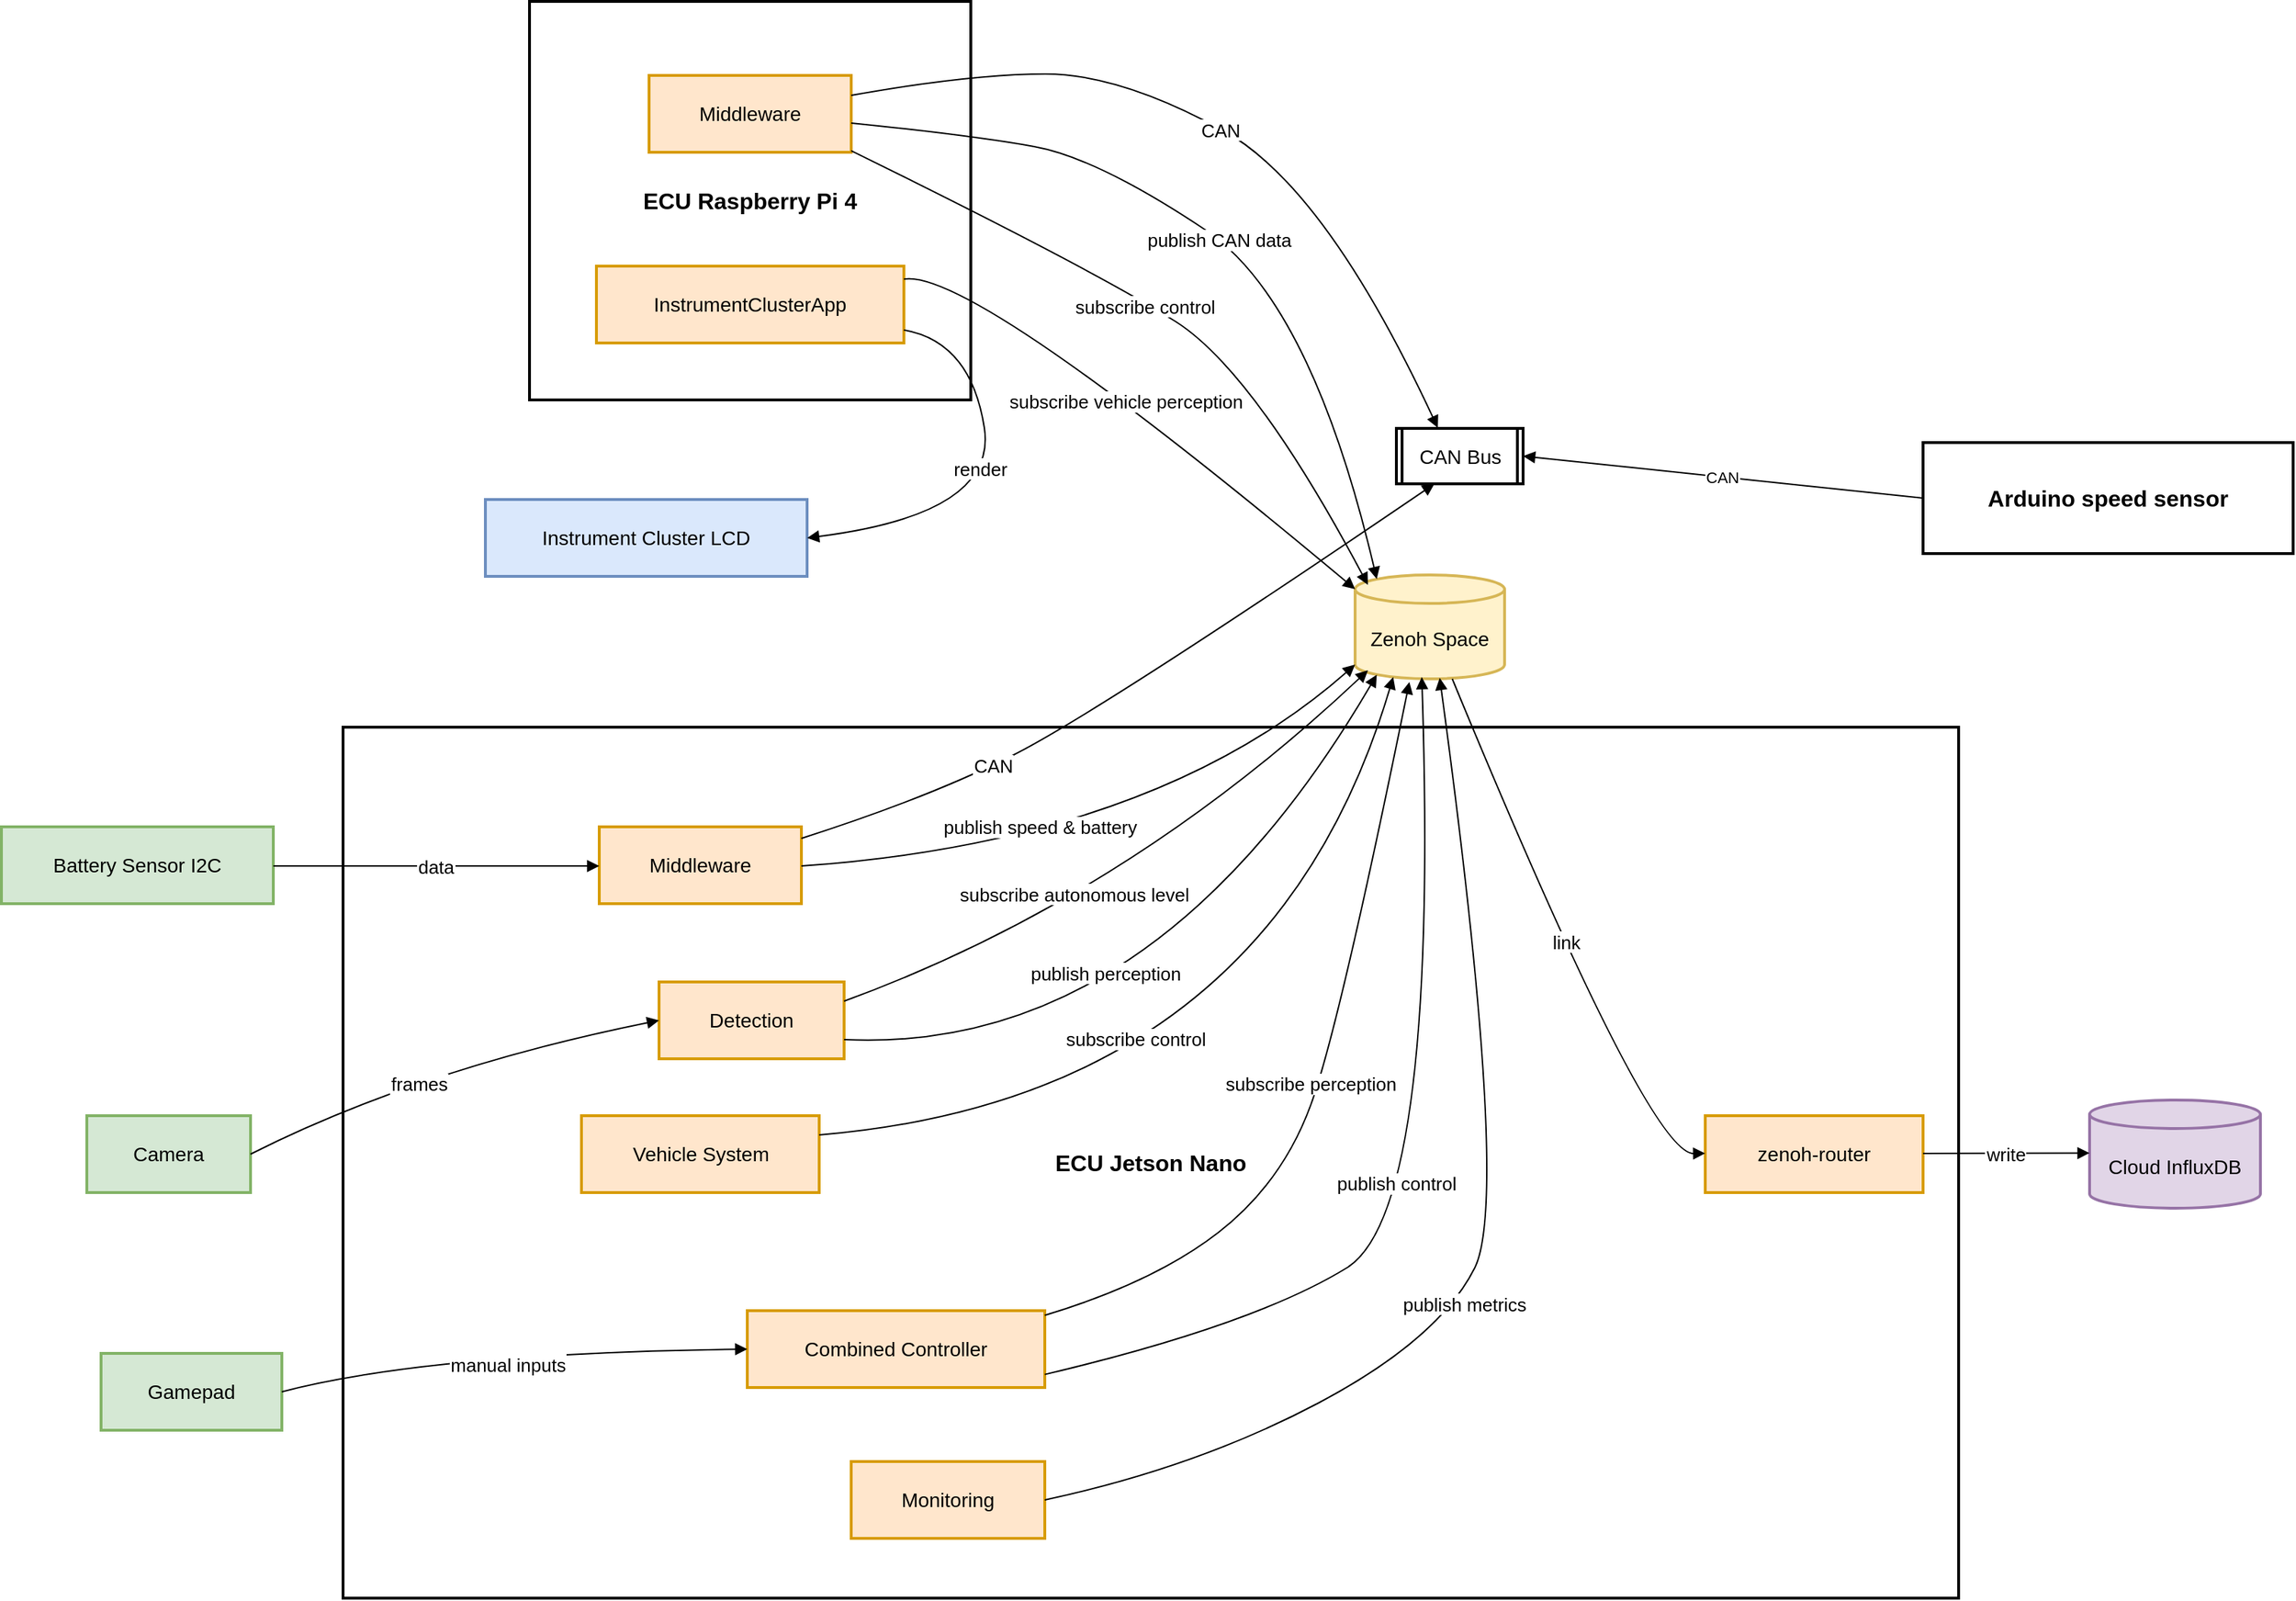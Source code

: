 <mxfile version="28.1.1">
  <diagram name="Page-1" id="OM_sHuSEF1frfqFUFy3i">
    <mxGraphModel dx="1572" dy="1508" grid="1" gridSize="10" guides="1" tooltips="1" connect="1" arrows="1" fold="1" page="1" pageScale="1" pageWidth="850" pageHeight="1100" math="0" shadow="0">
      <root>
        <mxCell id="0" />
        <mxCell id="1" parent="0" />
        <mxCell id="tz2Queb-3kquGu2dCrOk-1" value="ECU Raspberry Pi 4" style="whiteSpace=wrap;strokeWidth=2;fontSize=16;fontStyle=1" parent="1" vertex="1">
          <mxGeometry x="391" y="20" width="310" height="280" as="geometry" />
        </mxCell>
        <mxCell id="tz2Queb-3kquGu2dCrOk-2" value="ECU Jetson Nano" style="whiteSpace=wrap;strokeWidth=2;fontSize=16;fontStyle=1" parent="1" vertex="1">
          <mxGeometry x="260" y="530" width="1135" height="612" as="geometry" />
        </mxCell>
        <mxCell id="tz2Queb-3kquGu2dCrOk-3" value="CAN Bus" style="strokeWidth=2;shape=process;whiteSpace=wrap;size=0.04;fontSize=14;" parent="1" vertex="1">
          <mxGeometry x="1000" y="320" width="89" height="39" as="geometry" />
        </mxCell>
        <mxCell id="tz2Queb-3kquGu2dCrOk-4" value="Zenoh Space" style="shape=cylinder3;boundedLbl=1;backgroundOutline=1;size=10;strokeWidth=2;whiteSpace=wrap;fillColor=#fff2cc;strokeColor=#d6b656;fontSize=14;" parent="1" vertex="1">
          <mxGeometry x="971" y="423" width="105" height="73" as="geometry" />
        </mxCell>
        <mxCell id="tz2Queb-3kquGu2dCrOk-5" value="Cloud InfluxDB" style="shape=cylinder3;boundedLbl=1;backgroundOutline=1;size=10;strokeWidth=2;whiteSpace=wrap;fillColor=#e1d5e7;strokeColor=#9673a6;fontSize=14;" parent="1" vertex="1">
          <mxGeometry x="1487" y="792" width="120" height="76" as="geometry" />
        </mxCell>
        <mxCell id="tz2Queb-3kquGu2dCrOk-6" value="Arduino speed sensor" style="whiteSpace=wrap;strokeWidth=2;fontSize=16;fontStyle=1" parent="1" vertex="1">
          <mxGeometry x="1370" y="330" width="260" height="78" as="geometry" />
        </mxCell>
        <mxCell id="tz2Queb-3kquGu2dCrOk-7" value="Camera" style="whiteSpace=wrap;strokeWidth=2;fillColor=#d5e8d4;strokeColor=#82b366;fontSize=14;" parent="1" vertex="1">
          <mxGeometry x="80" y="803" width="115" height="54" as="geometry" />
        </mxCell>
        <mxCell id="tz2Queb-3kquGu2dCrOk-8" value="Gamepad" style="whiteSpace=wrap;strokeWidth=2;fillColor=#d5e8d4;strokeColor=#82b366;fontSize=14;" parent="1" vertex="1">
          <mxGeometry x="90" y="970" width="127" height="54" as="geometry" />
        </mxCell>
        <mxCell id="tz2Queb-3kquGu2dCrOk-9" value="Instrument Cluster LCD" style="whiteSpace=wrap;strokeWidth=2;fillColor=#dae8fc;strokeColor=#6c8ebf;fontSize=14;" parent="1" vertex="1">
          <mxGeometry x="360" y="370" width="226" height="54" as="geometry" />
        </mxCell>
        <mxCell id="tz2Queb-3kquGu2dCrOk-10" value="Detection" style="whiteSpace=wrap;strokeWidth=2;fillColor=#ffe6cc;strokeColor=#d79b00;fontSize=14;" parent="1" vertex="1">
          <mxGeometry x="482" y="709" width="130" height="54" as="geometry" />
        </mxCell>
        <mxCell id="tz2Queb-3kquGu2dCrOk-11" value="Combined Controller" style="whiteSpace=wrap;strokeWidth=2;fillColor=#ffe6cc;strokeColor=#d79b00;fontSize=14;" parent="1" vertex="1">
          <mxGeometry x="544" y="940" width="209" height="54" as="geometry" />
        </mxCell>
        <mxCell id="tz2Queb-3kquGu2dCrOk-12" value="Vehicle System" style="whiteSpace=wrap;strokeWidth=2;fillColor=#ffe6cc;strokeColor=#d79b00;fontSize=14;" parent="1" vertex="1">
          <mxGeometry x="427.5" y="803" width="167" height="54" as="geometry" />
        </mxCell>
        <mxCell id="tz2Queb-3kquGu2dCrOk-13" value="Middleware" style="whiteSpace=wrap;strokeWidth=2;fillColor=#ffe6cc;strokeColor=#d79b00;fontSize=14;" parent="1" vertex="1">
          <mxGeometry x="440" y="600" width="142" height="54" as="geometry" />
        </mxCell>
        <mxCell id="tz2Queb-3kquGu2dCrOk-14" value="Battery Sensor I2C" style="whiteSpace=wrap;strokeWidth=2;fillColor=#d5e8d4;strokeColor=#82b366;fontSize=14;" parent="1" vertex="1">
          <mxGeometry x="20" y="600" width="191" height="54" as="geometry" />
        </mxCell>
        <mxCell id="tz2Queb-3kquGu2dCrOk-15" value="Monitoring" style="whiteSpace=wrap;strokeWidth=2;fillColor=#ffe6cc;strokeColor=#d79b00;fontSize=14;" parent="1" vertex="1">
          <mxGeometry x="617" y="1046" width="136" height="54" as="geometry" />
        </mxCell>
        <mxCell id="tz2Queb-3kquGu2dCrOk-16" value="zenoh-router" style="whiteSpace=wrap;strokeWidth=2;fillColor=#ffe6cc;strokeColor=#d79b00;fontSize=14;" parent="1" vertex="1">
          <mxGeometry x="1217" y="803" width="153" height="54" as="geometry" />
        </mxCell>
        <mxCell id="tz2Queb-3kquGu2dCrOk-17" value="Middleware" style="whiteSpace=wrap;strokeWidth=2;fillColor=#ffe6cc;strokeColor=#d79b00;fontSize=14;" parent="1" vertex="1">
          <mxGeometry x="475" y="72" width="142" height="54" as="geometry" />
        </mxCell>
        <mxCell id="tz2Queb-3kquGu2dCrOk-18" value="InstrumentClusterApp" style="whiteSpace=wrap;strokeWidth=2;fillColor=#ffe6cc;strokeColor=#d79b00;fontSize=14;" parent="1" vertex="1">
          <mxGeometry x="438" y="206" width="216" height="54" as="geometry" />
        </mxCell>
        <mxCell id="tz2Queb-3kquGu2dCrOk-19" value="CAN" style="curved=1;startArrow=none;endArrow=block;exitX=0;exitY=0.5;rounded=0;exitDx=0;exitDy=0;entryX=1;entryY=0.5;entryDx=0;entryDy=0;" parent="1" source="tz2Queb-3kquGu2dCrOk-6" target="tz2Queb-3kquGu2dCrOk-3" edge="1">
          <mxGeometry relative="1" as="geometry">
            <Array as="points" />
            <mxPoint x="1070" y="354" as="targetPoint" />
          </mxGeometry>
        </mxCell>
        <mxCell id="tz2Queb-3kquGu2dCrOk-20" value="CAN" style="curved=1;startArrow=none;endArrow=block;exitX=1;exitY=0.15;entryX=0.3;entryY=1;rounded=0;strokeColor=default;align=center;verticalAlign=middle;fontFamily=Helvetica;fontSize=13;fontColor=default;labelBackgroundColor=default;" parent="1" source="tz2Queb-3kquGu2dCrOk-13" target="tz2Queb-3kquGu2dCrOk-3" edge="1">
          <mxGeometry x="-0.435" relative="1" as="geometry">
            <Array as="points">
              <mxPoint x="670" y="580" />
              <mxPoint x="790" y="520" />
            </Array>
            <mxPoint as="offset" />
          </mxGeometry>
        </mxCell>
        <mxCell id="tz2Queb-3kquGu2dCrOk-22" value="CAN" style="curved=1;startArrow=none;endArrow=block;exitX=1;exitY=0.26;entryX=0.327;entryY=-0.009;rounded=0;entryDx=0;entryDy=0;entryPerimeter=0;strokeColor=default;align=center;verticalAlign=middle;fontFamily=Helvetica;fontSize=13;fontColor=default;labelBackgroundColor=default;" parent="1" source="tz2Queb-3kquGu2dCrOk-17" target="tz2Queb-3kquGu2dCrOk-3" edge="1">
          <mxGeometry relative="1" as="geometry">
            <Array as="points">
              <mxPoint x="701" y="71" />
              <mxPoint x="806" y="71" />
              <mxPoint x="950" y="150" />
            </Array>
          </mxGeometry>
        </mxCell>
        <mxCell id="tz2Queb-3kquGu2dCrOk-23" value="frames" style="curved=1;startArrow=none;endArrow=block;exitX=1;exitY=0.5;entryX=0;entryY=0.5;rounded=0;fontSize=13;strokeColor=default;align=center;verticalAlign=middle;fontFamily=Helvetica;fontColor=default;labelBackgroundColor=default;exitDx=0;exitDy=0;" parent="1" source="tz2Queb-3kquGu2dCrOk-7" target="tz2Queb-3kquGu2dCrOk-10" edge="1">
          <mxGeometry x="-0.155" y="-9" relative="1" as="geometry">
            <Array as="points">
              <mxPoint x="314" y="770" />
            </Array>
            <mxPoint as="offset" />
          </mxGeometry>
        </mxCell>
        <mxCell id="tz2Queb-3kquGu2dCrOk-24" value="manual inputs" style="curved=1;startArrow=none;endArrow=block;exitX=1;exitY=0.5;entryX=0;entryY=0.5;rounded=0;strokeColor=default;align=center;verticalAlign=middle;fontFamily=Helvetica;fontSize=13;fontColor=default;labelBackgroundColor=default;exitDx=0;exitDy=0;" parent="1" source="tz2Queb-3kquGu2dCrOk-8" target="tz2Queb-3kquGu2dCrOk-11" edge="1">
          <mxGeometry x="-0.022" y="-8" relative="1" as="geometry">
            <Array as="points">
              <mxPoint x="320" y="970" />
            </Array>
            <mxPoint x="1" as="offset" />
          </mxGeometry>
        </mxCell>
        <mxCell id="tz2Queb-3kquGu2dCrOk-25" value="data" style="curved=1;startArrow=none;endArrow=block;exitX=1;exitY=0.51;entryX=0;entryY=0.51;rounded=0;fontSize=13;strokeColor=default;align=center;verticalAlign=middle;fontFamily=Helvetica;fontColor=default;labelBackgroundColor=default;" parent="1" source="tz2Queb-3kquGu2dCrOk-14" target="tz2Queb-3kquGu2dCrOk-13" edge="1">
          <mxGeometry relative="1" as="geometry">
            <Array as="points" />
          </mxGeometry>
        </mxCell>
        <mxCell id="tz2Queb-3kquGu2dCrOk-26" value="publish perception" style="curved=1;startArrow=none;endArrow=block;exitX=1;exitY=0.75;rounded=0;exitDx=0;exitDy=0;entryX=0.145;entryY=1;entryDx=0;entryDy=-2.9;entryPerimeter=0;strokeColor=default;align=center;verticalAlign=middle;fontFamily=Helvetica;fontSize=13;fontColor=default;labelBackgroundColor=default;" parent="1" source="tz2Queb-3kquGu2dCrOk-10" target="tz2Queb-3kquGu2dCrOk-4" edge="1">
          <mxGeometry x="-0.311" y="56" relative="1" as="geometry">
            <Array as="points">
              <mxPoint x="830" y="760" />
            </Array>
            <mxPoint x="990" y="495" as="targetPoint" />
            <mxPoint as="offset" />
          </mxGeometry>
        </mxCell>
        <mxCell id="tz2Queb-3kquGu2dCrOk-27" value="publish metrics" style="curved=1;startArrow=none;endArrow=block;exitX=0.99;exitY=0.5;entryX=0.566;entryY=0.991;rounded=0;entryDx=0;entryDy=0;entryPerimeter=0;strokeColor=default;align=center;verticalAlign=middle;fontFamily=Helvetica;fontSize=13;fontColor=default;labelBackgroundColor=default;" parent="1" source="tz2Queb-3kquGu2dCrOk-15" target="tz2Queb-3kquGu2dCrOk-4" edge="1">
          <mxGeometry x="-0.151" y="-4" relative="1" as="geometry">
            <Array as="points">
              <mxPoint x="860" y="1050" />
              <mxPoint x="1030" y="960" />
              <mxPoint x="1080" y="860" />
            </Array>
            <mxPoint x="1" as="offset" />
          </mxGeometry>
        </mxCell>
        <mxCell id="tz2Queb-3kquGu2dCrOk-28" value="publish speed &amp; battery" style="curved=1;startArrow=none;endArrow=block;exitX=1;exitY=0.51;rounded=0;entryX=0;entryY=1;entryDx=0;entryDy=-10;entryPerimeter=0;strokeColor=default;align=center;verticalAlign=middle;fontFamily=Helvetica;fontSize=13;fontColor=default;labelBackgroundColor=default;" parent="1" source="tz2Queb-3kquGu2dCrOk-13" target="tz2Queb-3kquGu2dCrOk-4" edge="1">
          <mxGeometry x="-0.223" y="16" relative="1" as="geometry">
            <Array as="points">
              <mxPoint x="830" y="610" />
            </Array>
            <mxPoint x="970" y="490" as="targetPoint" />
            <mxPoint as="offset" />
          </mxGeometry>
        </mxCell>
        <mxCell id="tz2Queb-3kquGu2dCrOk-29" value="subscribe autonomous level" style="curved=1;startArrow=none;endArrow=block;exitX=1;exitY=0.25;rounded=0;exitDx=0;exitDy=0;strokeColor=default;align=center;verticalAlign=middle;fontFamily=Helvetica;fontSize=13;fontColor=default;labelBackgroundColor=default;" parent="1" source="tz2Queb-3kquGu2dCrOk-10" edge="1">
          <mxGeometry x="-0.195" y="15" relative="1" as="geometry">
            <Array as="points">
              <mxPoint x="810" y="650" />
            </Array>
            <mxPoint x="980" y="490" as="targetPoint" />
            <mxPoint x="-1" as="offset" />
          </mxGeometry>
        </mxCell>
        <mxCell id="tz2Queb-3kquGu2dCrOk-30" value="subscribe perception" style="curved=1;startArrow=none;endArrow=block;exitX=1;exitY=0.06;rounded=0;entryX=0.363;entryY=1.03;entryDx=0;entryDy=0;entryPerimeter=0;strokeColor=default;align=center;verticalAlign=middle;fontFamily=Helvetica;fontSize=13;fontColor=default;labelBackgroundColor=default;" parent="1" source="tz2Queb-3kquGu2dCrOk-11" target="tz2Queb-3kquGu2dCrOk-4" edge="1">
          <mxGeometry x="-0.043" y="5" relative="1" as="geometry">
            <Array as="points">
              <mxPoint x="830" y="920" />
              <mxPoint x="920" y="850" />
              <mxPoint x="960" y="740" />
            </Array>
            <mxPoint x="1010" y="500" as="targetPoint" />
            <mxPoint as="offset" />
          </mxGeometry>
        </mxCell>
        <mxCell id="tz2Queb-3kquGu2dCrOk-31" value="publish control" style="curved=1;startArrow=none;endArrow=block;exitX=1;exitY=0.83;rounded=0;entryX=0.446;entryY=0.983;entryDx=0;entryDy=0;entryPerimeter=0;strokeColor=default;align=center;verticalAlign=middle;fontFamily=Helvetica;fontSize=13;fontColor=default;labelBackgroundColor=default;" parent="1" source="tz2Queb-3kquGu2dCrOk-11" target="tz2Queb-3kquGu2dCrOk-4" edge="1">
          <mxGeometry x="-0.044" y="29" relative="1" as="geometry">
            <Array as="points">
              <mxPoint x="900" y="950" />
              <mxPoint x="1030" y="870" />
            </Array>
            <mxPoint x="1020" y="500" as="targetPoint" />
            <mxPoint as="offset" />
          </mxGeometry>
        </mxCell>
        <mxCell id="tz2Queb-3kquGu2dCrOk-32" value="subscribe control" style="curved=1;startArrow=none;endArrow=block;exitX=1;exitY=0.25;rounded=0;exitDx=0;exitDy=0;entryX=0.255;entryY=0.983;entryDx=0;entryDy=0;entryPerimeter=0;strokeColor=default;align=center;verticalAlign=middle;fontFamily=Helvetica;fontSize=13;fontColor=default;labelBackgroundColor=default;" parent="1" source="tz2Queb-3kquGu2dCrOk-12" target="tz2Queb-3kquGu2dCrOk-4" edge="1">
          <mxGeometry x="-0.272" y="49" relative="1" as="geometry">
            <Array as="points">
              <mxPoint x="910" y="790" />
            </Array>
            <mxPoint x="1000" y="500" as="targetPoint" />
            <mxPoint as="offset" />
          </mxGeometry>
        </mxCell>
        <mxCell id="tz2Queb-3kquGu2dCrOk-33" value="publish CAN data" style="curved=1;startArrow=none;endArrow=block;exitX=1;exitY=0.62;entryX=0.145;entryY=0;rounded=0;entryDx=0;entryDy=2.9;entryPerimeter=0;strokeColor=default;align=center;verticalAlign=middle;fontFamily=Helvetica;fontSize=13;fontColor=default;labelBackgroundColor=default;" parent="1" source="tz2Queb-3kquGu2dCrOk-17" target="tz2Queb-3kquGu2dCrOk-4" edge="1">
          <mxGeometry relative="1" as="geometry">
            <Array as="points">
              <mxPoint x="701" y="114" />
              <mxPoint x="790" y="130" />
              <mxPoint x="940" y="230" />
            </Array>
          </mxGeometry>
        </mxCell>
        <mxCell id="tz2Queb-3kquGu2dCrOk-34" value="subscribe control" style="curved=1;startArrow=none;endArrow=block;exitX=1;exitY=0.98;rounded=0;strokeColor=default;align=center;verticalAlign=middle;fontFamily=Helvetica;fontSize=13;fontColor=default;labelBackgroundColor=default;" parent="1" source="tz2Queb-3kquGu2dCrOk-17" edge="1">
          <mxGeometry x="-0.051" y="-2" relative="1" as="geometry">
            <Array as="points">
              <mxPoint x="790" y="210" />
              <mxPoint x="900" y="280" />
            </Array>
            <mxPoint x="980" y="430" as="targetPoint" />
            <mxPoint as="offset" />
          </mxGeometry>
        </mxCell>
        <mxCell id="tz2Queb-3kquGu2dCrOk-35" value="subscribe vehicle perception" style="curved=1;startArrow=none;endArrow=block;exitX=1;exitY=0.17;entryX=0;entryY=0;rounded=0;entryDx=0;entryDy=10;entryPerimeter=0;strokeColor=default;align=center;verticalAlign=middle;fontFamily=Helvetica;fontSize=13;fontColor=default;labelBackgroundColor=default;" parent="1" source="tz2Queb-3kquGu2dCrOk-18" target="tz2Queb-3kquGu2dCrOk-4" edge="1">
          <mxGeometry x="-0.045" y="-1" relative="1" as="geometry">
            <Array as="points">
              <mxPoint x="701" y="207" />
            </Array>
            <mxPoint y="1" as="offset" />
          </mxGeometry>
        </mxCell>
        <mxCell id="tz2Queb-3kquGu2dCrOk-36" value="link" style="curved=1;startArrow=none;endArrow=block;exitX=0.65;exitY=1;entryX=0;entryY=0.49;rounded=0;strokeColor=default;align=center;verticalAlign=middle;fontFamily=Helvetica;fontSize=13;fontColor=default;labelBackgroundColor=default;" parent="1" source="tz2Queb-3kquGu2dCrOk-4" target="tz2Queb-3kquGu2dCrOk-16" edge="1">
          <mxGeometry x="0.001" y="4" relative="1" as="geometry">
            <Array as="points">
              <mxPoint x="1177" y="830" />
            </Array>
            <mxPoint as="offset" />
          </mxGeometry>
        </mxCell>
        <mxCell id="tz2Queb-3kquGu2dCrOk-37" value="write" style="curved=1;startArrow=none;endArrow=block;exitX=1;exitY=0.49;entryX=0;entryY=0.49;rounded=0;fontSize=13;" parent="1" source="tz2Queb-3kquGu2dCrOk-16" target="tz2Queb-3kquGu2dCrOk-5" edge="1">
          <mxGeometry relative="1" as="geometry">
            <Array as="points" />
          </mxGeometry>
        </mxCell>
        <mxCell id="tz2Queb-3kquGu2dCrOk-38" value="render" style="curved=1;startArrow=none;endArrow=block;exitX=1;exitY=0.83;entryX=1;entryY=0.5;rounded=0;entryDx=0;entryDy=0;strokeColor=default;align=center;verticalAlign=middle;fontFamily=Helvetica;fontSize=13;fontColor=default;labelBackgroundColor=default;" parent="1" source="tz2Queb-3kquGu2dCrOk-18" target="tz2Queb-3kquGu2dCrOk-9" edge="1">
          <mxGeometry x="-0.107" y="-7" relative="1" as="geometry">
            <Array as="points">
              <mxPoint x="701" y="259" />
              <mxPoint x="720" y="380" />
            </Array>
            <mxPoint as="offset" />
          </mxGeometry>
        </mxCell>
      </root>
    </mxGraphModel>
  </diagram>
</mxfile>
